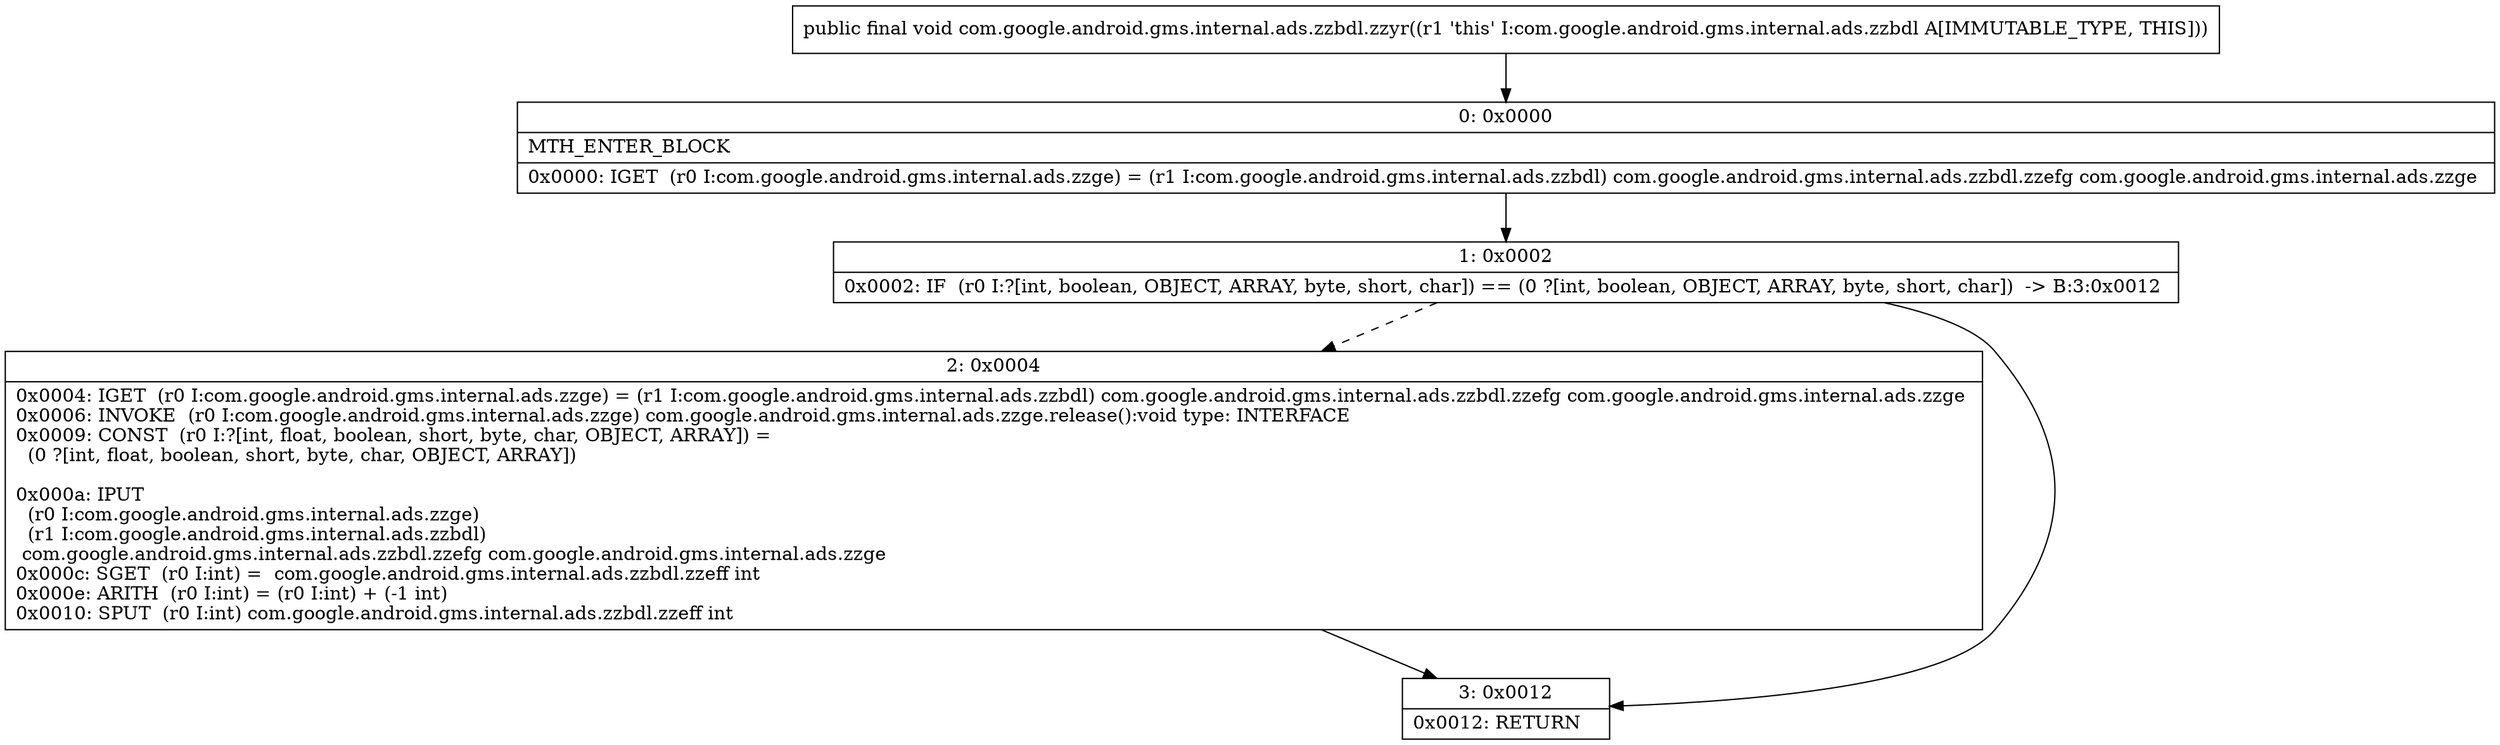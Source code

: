 digraph "CFG forcom.google.android.gms.internal.ads.zzbdl.zzyr()V" {
Node_0 [shape=record,label="{0\:\ 0x0000|MTH_ENTER_BLOCK\l|0x0000: IGET  (r0 I:com.google.android.gms.internal.ads.zzge) = (r1 I:com.google.android.gms.internal.ads.zzbdl) com.google.android.gms.internal.ads.zzbdl.zzefg com.google.android.gms.internal.ads.zzge \l}"];
Node_1 [shape=record,label="{1\:\ 0x0002|0x0002: IF  (r0 I:?[int, boolean, OBJECT, ARRAY, byte, short, char]) == (0 ?[int, boolean, OBJECT, ARRAY, byte, short, char])  \-\> B:3:0x0012 \l}"];
Node_2 [shape=record,label="{2\:\ 0x0004|0x0004: IGET  (r0 I:com.google.android.gms.internal.ads.zzge) = (r1 I:com.google.android.gms.internal.ads.zzbdl) com.google.android.gms.internal.ads.zzbdl.zzefg com.google.android.gms.internal.ads.zzge \l0x0006: INVOKE  (r0 I:com.google.android.gms.internal.ads.zzge) com.google.android.gms.internal.ads.zzge.release():void type: INTERFACE \l0x0009: CONST  (r0 I:?[int, float, boolean, short, byte, char, OBJECT, ARRAY]) = \l  (0 ?[int, float, boolean, short, byte, char, OBJECT, ARRAY])\l \l0x000a: IPUT  \l  (r0 I:com.google.android.gms.internal.ads.zzge)\l  (r1 I:com.google.android.gms.internal.ads.zzbdl)\l com.google.android.gms.internal.ads.zzbdl.zzefg com.google.android.gms.internal.ads.zzge \l0x000c: SGET  (r0 I:int) =  com.google.android.gms.internal.ads.zzbdl.zzeff int \l0x000e: ARITH  (r0 I:int) = (r0 I:int) + (\-1 int) \l0x0010: SPUT  (r0 I:int) com.google.android.gms.internal.ads.zzbdl.zzeff int \l}"];
Node_3 [shape=record,label="{3\:\ 0x0012|0x0012: RETURN   \l}"];
MethodNode[shape=record,label="{public final void com.google.android.gms.internal.ads.zzbdl.zzyr((r1 'this' I:com.google.android.gms.internal.ads.zzbdl A[IMMUTABLE_TYPE, THIS])) }"];
MethodNode -> Node_0;
Node_0 -> Node_1;
Node_1 -> Node_2[style=dashed];
Node_1 -> Node_3;
Node_2 -> Node_3;
}

